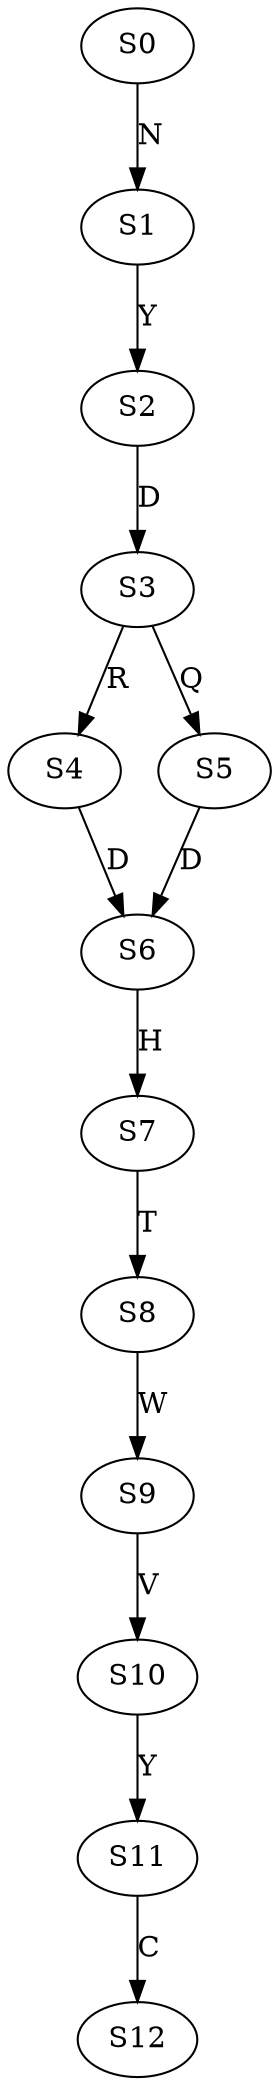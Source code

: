 strict digraph  {
	S0 -> S1 [ label = N ];
	S1 -> S2 [ label = Y ];
	S2 -> S3 [ label = D ];
	S3 -> S4 [ label = R ];
	S3 -> S5 [ label = Q ];
	S4 -> S6 [ label = D ];
	S5 -> S6 [ label = D ];
	S6 -> S7 [ label = H ];
	S7 -> S8 [ label = T ];
	S8 -> S9 [ label = W ];
	S9 -> S10 [ label = V ];
	S10 -> S11 [ label = Y ];
	S11 -> S12 [ label = C ];
}
